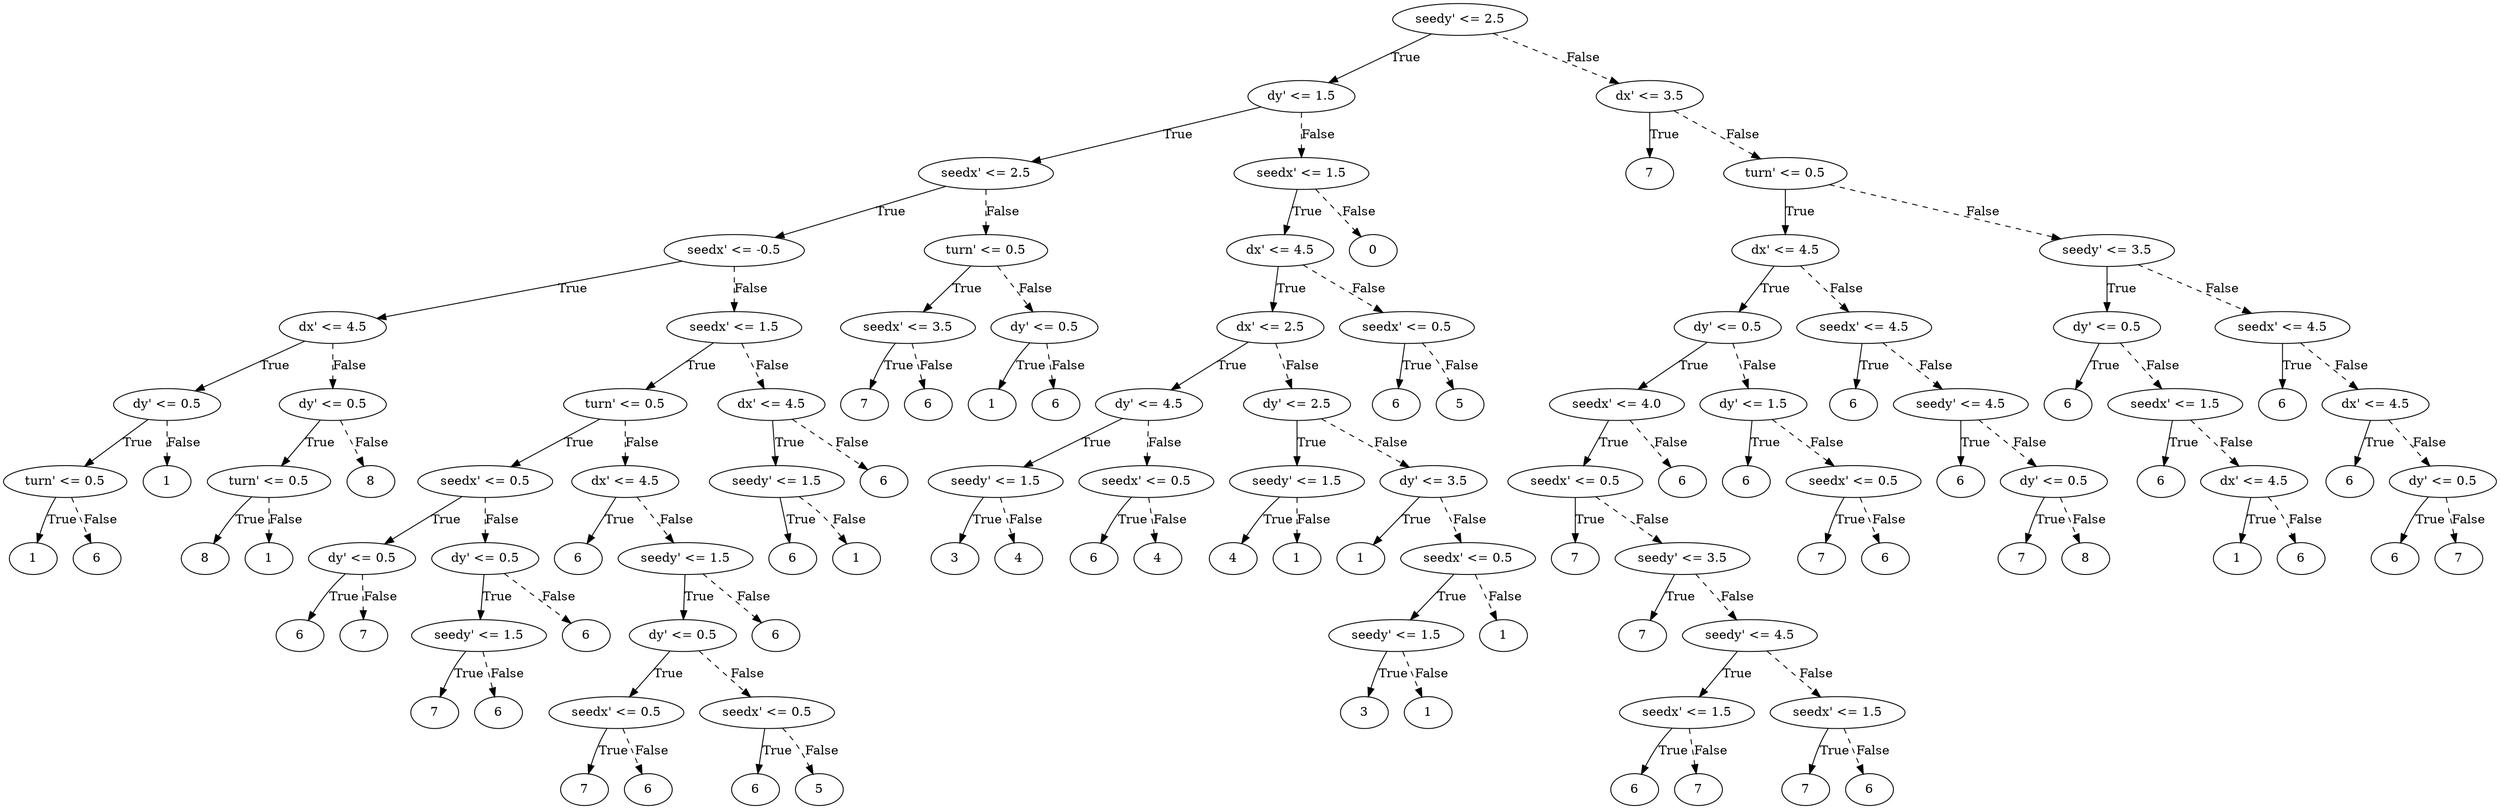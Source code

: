 digraph {
0 [label="seedy' <= 2.5"];
1 [label="dy' <= 1.5"];
2 [label="seedx' <= 2.5"];
3 [label="seedx' <= -0.5"];
4 [label="dx' <= 4.5"];
5 [label="dy' <= 0.5"];
6 [label="turn' <= 0.5"];
7 [label="1"];
6 -> 7 [label="True"];
8 [label="6"];
6 -> 8 [style="dashed", label="False"];
5 -> 6 [label="True"];
9 [label="1"];
5 -> 9 [style="dashed", label="False"];
4 -> 5 [label="True"];
10 [label="dy' <= 0.5"];
11 [label="turn' <= 0.5"];
12 [label="8"];
11 -> 12 [label="True"];
13 [label="1"];
11 -> 13 [style="dashed", label="False"];
10 -> 11 [label="True"];
14 [label="8"];
10 -> 14 [style="dashed", label="False"];
4 -> 10 [style="dashed", label="False"];
3 -> 4 [label="True"];
15 [label="seedx' <= 1.5"];
16 [label="turn' <= 0.5"];
17 [label="seedx' <= 0.5"];
18 [label="dy' <= 0.5"];
19 [label="6"];
18 -> 19 [label="True"];
20 [label="7"];
18 -> 20 [style="dashed", label="False"];
17 -> 18 [label="True"];
21 [label="dy' <= 0.5"];
22 [label="seedy' <= 1.5"];
23 [label="7"];
22 -> 23 [label="True"];
24 [label="6"];
22 -> 24 [style="dashed", label="False"];
21 -> 22 [label="True"];
25 [label="6"];
21 -> 25 [style="dashed", label="False"];
17 -> 21 [style="dashed", label="False"];
16 -> 17 [label="True"];
26 [label="dx' <= 4.5"];
27 [label="6"];
26 -> 27 [label="True"];
28 [label="seedy' <= 1.5"];
29 [label="dy' <= 0.5"];
30 [label="seedx' <= 0.5"];
31 [label="7"];
30 -> 31 [label="True"];
32 [label="6"];
30 -> 32 [style="dashed", label="False"];
29 -> 30 [label="True"];
33 [label="seedx' <= 0.5"];
34 [label="6"];
33 -> 34 [label="True"];
35 [label="5"];
33 -> 35 [style="dashed", label="False"];
29 -> 33 [style="dashed", label="False"];
28 -> 29 [label="True"];
36 [label="6"];
28 -> 36 [style="dashed", label="False"];
26 -> 28 [style="dashed", label="False"];
16 -> 26 [style="dashed", label="False"];
15 -> 16 [label="True"];
37 [label="dx' <= 4.5"];
38 [label="seedy' <= 1.5"];
39 [label="6"];
38 -> 39 [label="True"];
40 [label="1"];
38 -> 40 [style="dashed", label="False"];
37 -> 38 [label="True"];
41 [label="6"];
37 -> 41 [style="dashed", label="False"];
15 -> 37 [style="dashed", label="False"];
3 -> 15 [style="dashed", label="False"];
2 -> 3 [label="True"];
42 [label="turn' <= 0.5"];
43 [label="seedx' <= 3.5"];
44 [label="7"];
43 -> 44 [label="True"];
45 [label="6"];
43 -> 45 [style="dashed", label="False"];
42 -> 43 [label="True"];
46 [label="dy' <= 0.5"];
47 [label="1"];
46 -> 47 [label="True"];
48 [label="6"];
46 -> 48 [style="dashed", label="False"];
42 -> 46 [style="dashed", label="False"];
2 -> 42 [style="dashed", label="False"];
1 -> 2 [label="True"];
49 [label="seedx' <= 1.5"];
50 [label="dx' <= 4.5"];
51 [label="dx' <= 2.5"];
52 [label="dy' <= 4.5"];
53 [label="seedy' <= 1.5"];
54 [label="3"];
53 -> 54 [label="True"];
55 [label="4"];
53 -> 55 [style="dashed", label="False"];
52 -> 53 [label="True"];
56 [label="seedx' <= 0.5"];
57 [label="6"];
56 -> 57 [label="True"];
58 [label="4"];
56 -> 58 [style="dashed", label="False"];
52 -> 56 [style="dashed", label="False"];
51 -> 52 [label="True"];
59 [label="dy' <= 2.5"];
60 [label="seedy' <= 1.5"];
61 [label="4"];
60 -> 61 [label="True"];
62 [label="1"];
60 -> 62 [style="dashed", label="False"];
59 -> 60 [label="True"];
63 [label="dy' <= 3.5"];
64 [label="1"];
63 -> 64 [label="True"];
65 [label="seedx' <= 0.5"];
66 [label="seedy' <= 1.5"];
67 [label="3"];
66 -> 67 [label="True"];
68 [label="1"];
66 -> 68 [style="dashed", label="False"];
65 -> 66 [label="True"];
69 [label="1"];
65 -> 69 [style="dashed", label="False"];
63 -> 65 [style="dashed", label="False"];
59 -> 63 [style="dashed", label="False"];
51 -> 59 [style="dashed", label="False"];
50 -> 51 [label="True"];
70 [label="seedx' <= 0.5"];
71 [label="6"];
70 -> 71 [label="True"];
72 [label="5"];
70 -> 72 [style="dashed", label="False"];
50 -> 70 [style="dashed", label="False"];
49 -> 50 [label="True"];
73 [label="0"];
49 -> 73 [style="dashed", label="False"];
1 -> 49 [style="dashed", label="False"];
0 -> 1 [label="True"];
74 [label="dx' <= 3.5"];
75 [label="7"];
74 -> 75 [label="True"];
76 [label="turn' <= 0.5"];
77 [label="dx' <= 4.5"];
78 [label="dy' <= 0.5"];
79 [label="seedx' <= 4.0"];
80 [label="seedx' <= 0.5"];
81 [label="7"];
80 -> 81 [label="True"];
82 [label="seedy' <= 3.5"];
83 [label="7"];
82 -> 83 [label="True"];
84 [label="seedy' <= 4.5"];
85 [label="seedx' <= 1.5"];
86 [label="6"];
85 -> 86 [label="True"];
87 [label="7"];
85 -> 87 [style="dashed", label="False"];
84 -> 85 [label="True"];
88 [label="seedx' <= 1.5"];
89 [label="7"];
88 -> 89 [label="True"];
90 [label="6"];
88 -> 90 [style="dashed", label="False"];
84 -> 88 [style="dashed", label="False"];
82 -> 84 [style="dashed", label="False"];
80 -> 82 [style="dashed", label="False"];
79 -> 80 [label="True"];
91 [label="6"];
79 -> 91 [style="dashed", label="False"];
78 -> 79 [label="True"];
92 [label="dy' <= 1.5"];
93 [label="6"];
92 -> 93 [label="True"];
94 [label="seedx' <= 0.5"];
95 [label="7"];
94 -> 95 [label="True"];
96 [label="6"];
94 -> 96 [style="dashed", label="False"];
92 -> 94 [style="dashed", label="False"];
78 -> 92 [style="dashed", label="False"];
77 -> 78 [label="True"];
97 [label="seedx' <= 4.5"];
98 [label="6"];
97 -> 98 [label="True"];
99 [label="seedy' <= 4.5"];
100 [label="6"];
99 -> 100 [label="True"];
101 [label="dy' <= 0.5"];
102 [label="7"];
101 -> 102 [label="True"];
103 [label="8"];
101 -> 103 [style="dashed", label="False"];
99 -> 101 [style="dashed", label="False"];
97 -> 99 [style="dashed", label="False"];
77 -> 97 [style="dashed", label="False"];
76 -> 77 [label="True"];
104 [label="seedy' <= 3.5"];
105 [label="dy' <= 0.5"];
106 [label="6"];
105 -> 106 [label="True"];
107 [label="seedx' <= 1.5"];
108 [label="6"];
107 -> 108 [label="True"];
109 [label="dx' <= 4.5"];
110 [label="1"];
109 -> 110 [label="True"];
111 [label="6"];
109 -> 111 [style="dashed", label="False"];
107 -> 109 [style="dashed", label="False"];
105 -> 107 [style="dashed", label="False"];
104 -> 105 [label="True"];
112 [label="seedx' <= 4.5"];
113 [label="6"];
112 -> 113 [label="True"];
114 [label="dx' <= 4.5"];
115 [label="6"];
114 -> 115 [label="True"];
116 [label="dy' <= 0.5"];
117 [label="6"];
116 -> 117 [label="True"];
118 [label="7"];
116 -> 118 [style="dashed", label="False"];
114 -> 116 [style="dashed", label="False"];
112 -> 114 [style="dashed", label="False"];
104 -> 112 [style="dashed", label="False"];
76 -> 104 [style="dashed", label="False"];
74 -> 76 [style="dashed", label="False"];
0 -> 74 [style="dashed", label="False"];

}